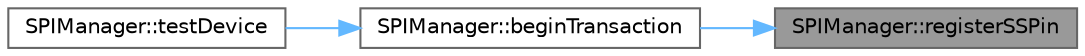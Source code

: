digraph "SPIManager::registerSSPin"
{
 // LATEX_PDF_SIZE
  bgcolor="transparent";
  edge [fontname=Helvetica,fontsize=10,labelfontname=Helvetica,labelfontsize=10];
  node [fontname=Helvetica,fontsize=10,shape=box,height=0.2,width=0.4];
  rankdir="RL";
  Node1 [id="Node000001",label="SPIManager::registerSSPin",height=0.2,width=0.4,color="gray40", fillcolor="grey60", style="filled", fontcolor="black",tooltip=" "];
  Node1 -> Node2 [id="edge1_Node000001_Node000002",dir="back",color="steelblue1",style="solid",tooltip=" "];
  Node2 [id="Node000002",label="SPIManager::beginTransaction",height=0.2,width=0.4,color="grey40", fillcolor="white", style="filled",URL="$class_s_p_i_manager.html#abbd8aabd0eb4d1ed8e61a934675bf046",tooltip=" "];
  Node2 -> Node3 [id="edge2_Node000002_Node000003",dir="back",color="steelblue1",style="solid",tooltip=" "];
  Node3 [id="Node000003",label="SPIManager::testDevice",height=0.2,width=0.4,color="grey40", fillcolor="white", style="filled",URL="$class_s_p_i_manager.html#a045eb448c9195b462fcc68b97f74ffc9",tooltip=" "];
}
